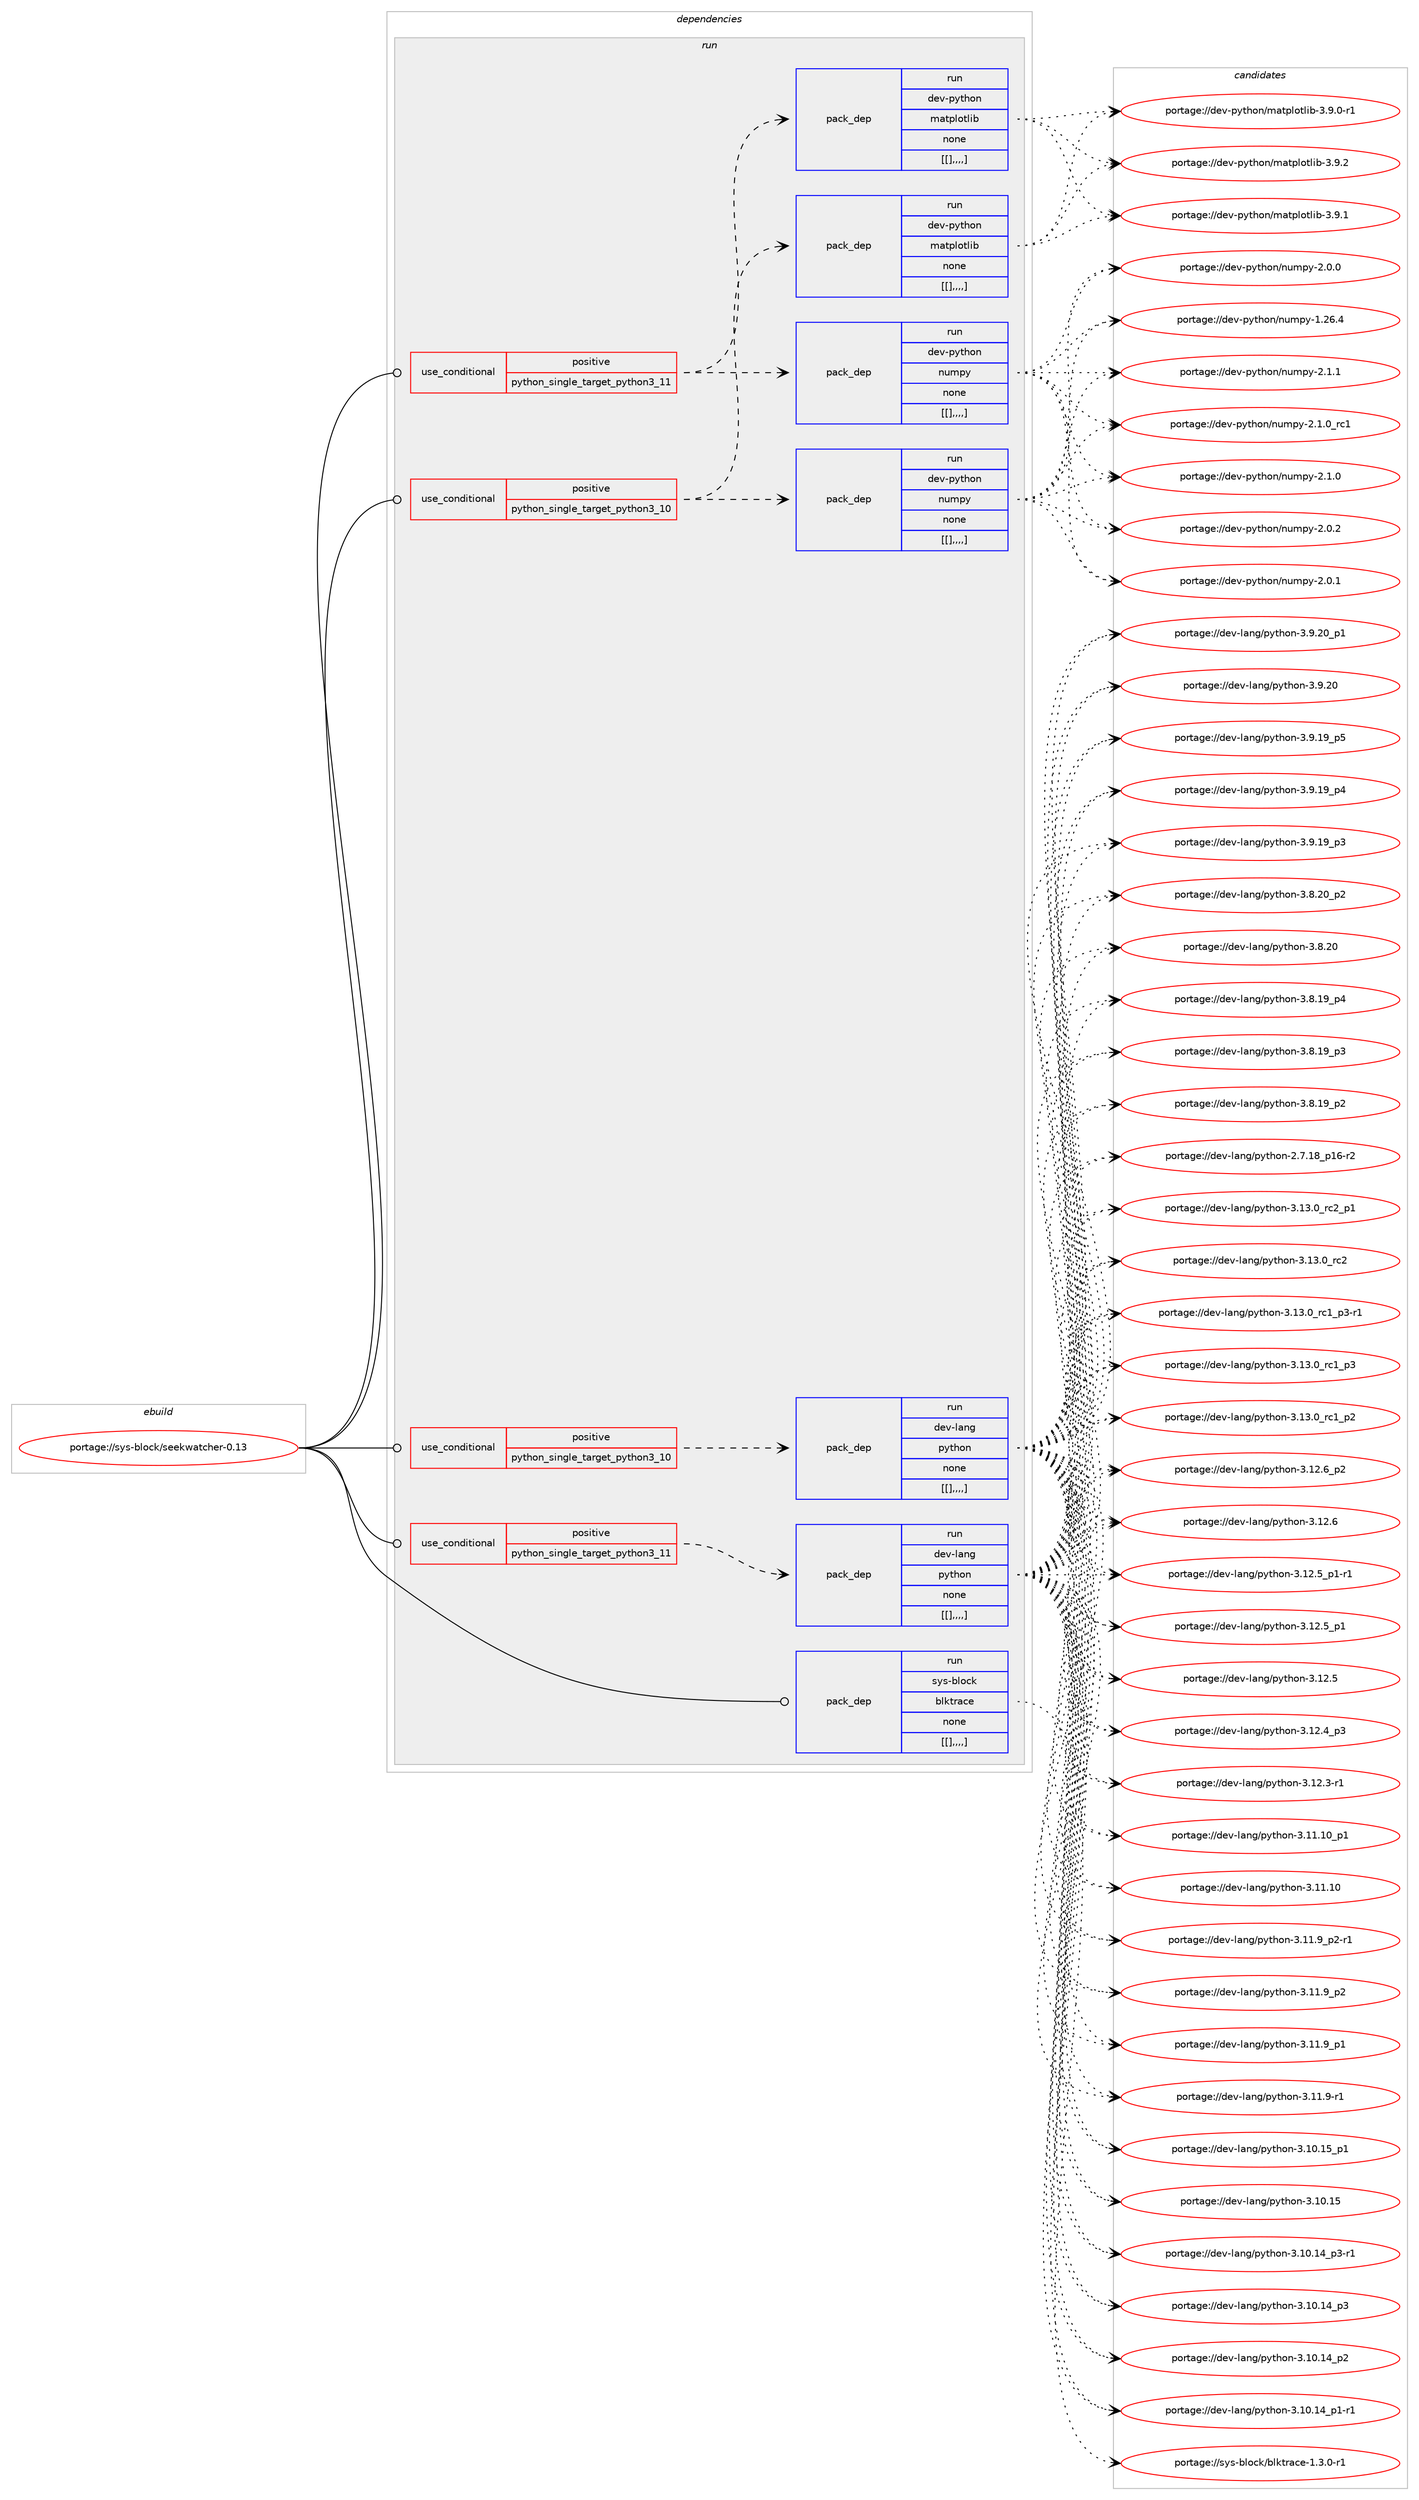 digraph prolog {

# *************
# Graph options
# *************

newrank=true;
concentrate=true;
compound=true;
graph [rankdir=LR,fontname=Helvetica,fontsize=10,ranksep=1.5];#, ranksep=2.5, nodesep=0.2];
edge  [arrowhead=vee];
node  [fontname=Helvetica,fontsize=10];

# **********
# The ebuild
# **********

subgraph cluster_leftcol {
color=gray;
label=<<i>ebuild</i>>;
id [label="portage://sys-block/seekwatcher-0.13", color=red, width=4, href="../sys-block/seekwatcher-0.13.svg"];
}

# ****************
# The dependencies
# ****************

subgraph cluster_midcol {
color=gray;
label=<<i>dependencies</i>>;
subgraph cluster_compile {
fillcolor="#eeeeee";
style=filled;
label=<<i>compile</i>>;
}
subgraph cluster_compileandrun {
fillcolor="#eeeeee";
style=filled;
label=<<i>compile and run</i>>;
}
subgraph cluster_run {
fillcolor="#eeeeee";
style=filled;
label=<<i>run</i>>;
subgraph cond118167 {
dependency440149 [label=<<TABLE BORDER="0" CELLBORDER="1" CELLSPACING="0" CELLPADDING="4"><TR><TD ROWSPAN="3" CELLPADDING="10">use_conditional</TD></TR><TR><TD>positive</TD></TR><TR><TD>python_single_target_python3_10</TD></TR></TABLE>>, shape=none, color=red];
subgraph pack319025 {
dependency440150 [label=<<TABLE BORDER="0" CELLBORDER="1" CELLSPACING="0" CELLPADDING="4" WIDTH="220"><TR><TD ROWSPAN="6" CELLPADDING="30">pack_dep</TD></TR><TR><TD WIDTH="110">run</TD></TR><TR><TD>dev-lang</TD></TR><TR><TD>python</TD></TR><TR><TD>none</TD></TR><TR><TD>[[],,,,]</TD></TR></TABLE>>, shape=none, color=blue];
}
dependency440149:e -> dependency440150:w [weight=20,style="dashed",arrowhead="vee"];
}
id:e -> dependency440149:w [weight=20,style="solid",arrowhead="odot"];
subgraph cond118168 {
dependency440151 [label=<<TABLE BORDER="0" CELLBORDER="1" CELLSPACING="0" CELLPADDING="4"><TR><TD ROWSPAN="3" CELLPADDING="10">use_conditional</TD></TR><TR><TD>positive</TD></TR><TR><TD>python_single_target_python3_10</TD></TR></TABLE>>, shape=none, color=red];
subgraph pack319026 {
dependency440152 [label=<<TABLE BORDER="0" CELLBORDER="1" CELLSPACING="0" CELLPADDING="4" WIDTH="220"><TR><TD ROWSPAN="6" CELLPADDING="30">pack_dep</TD></TR><TR><TD WIDTH="110">run</TD></TR><TR><TD>dev-python</TD></TR><TR><TD>matplotlib</TD></TR><TR><TD>none</TD></TR><TR><TD>[[],,,,]</TD></TR></TABLE>>, shape=none, color=blue];
}
dependency440151:e -> dependency440152:w [weight=20,style="dashed",arrowhead="vee"];
subgraph pack319027 {
dependency440153 [label=<<TABLE BORDER="0" CELLBORDER="1" CELLSPACING="0" CELLPADDING="4" WIDTH="220"><TR><TD ROWSPAN="6" CELLPADDING="30">pack_dep</TD></TR><TR><TD WIDTH="110">run</TD></TR><TR><TD>dev-python</TD></TR><TR><TD>numpy</TD></TR><TR><TD>none</TD></TR><TR><TD>[[],,,,]</TD></TR></TABLE>>, shape=none, color=blue];
}
dependency440151:e -> dependency440153:w [weight=20,style="dashed",arrowhead="vee"];
}
id:e -> dependency440151:w [weight=20,style="solid",arrowhead="odot"];
subgraph cond118169 {
dependency440154 [label=<<TABLE BORDER="0" CELLBORDER="1" CELLSPACING="0" CELLPADDING="4"><TR><TD ROWSPAN="3" CELLPADDING="10">use_conditional</TD></TR><TR><TD>positive</TD></TR><TR><TD>python_single_target_python3_11</TD></TR></TABLE>>, shape=none, color=red];
subgraph pack319028 {
dependency440155 [label=<<TABLE BORDER="0" CELLBORDER="1" CELLSPACING="0" CELLPADDING="4" WIDTH="220"><TR><TD ROWSPAN="6" CELLPADDING="30">pack_dep</TD></TR><TR><TD WIDTH="110">run</TD></TR><TR><TD>dev-lang</TD></TR><TR><TD>python</TD></TR><TR><TD>none</TD></TR><TR><TD>[[],,,,]</TD></TR></TABLE>>, shape=none, color=blue];
}
dependency440154:e -> dependency440155:w [weight=20,style="dashed",arrowhead="vee"];
}
id:e -> dependency440154:w [weight=20,style="solid",arrowhead="odot"];
subgraph cond118170 {
dependency440156 [label=<<TABLE BORDER="0" CELLBORDER="1" CELLSPACING="0" CELLPADDING="4"><TR><TD ROWSPAN="3" CELLPADDING="10">use_conditional</TD></TR><TR><TD>positive</TD></TR><TR><TD>python_single_target_python3_11</TD></TR></TABLE>>, shape=none, color=red];
subgraph pack319029 {
dependency440157 [label=<<TABLE BORDER="0" CELLBORDER="1" CELLSPACING="0" CELLPADDING="4" WIDTH="220"><TR><TD ROWSPAN="6" CELLPADDING="30">pack_dep</TD></TR><TR><TD WIDTH="110">run</TD></TR><TR><TD>dev-python</TD></TR><TR><TD>matplotlib</TD></TR><TR><TD>none</TD></TR><TR><TD>[[],,,,]</TD></TR></TABLE>>, shape=none, color=blue];
}
dependency440156:e -> dependency440157:w [weight=20,style="dashed",arrowhead="vee"];
subgraph pack319030 {
dependency440158 [label=<<TABLE BORDER="0" CELLBORDER="1" CELLSPACING="0" CELLPADDING="4" WIDTH="220"><TR><TD ROWSPAN="6" CELLPADDING="30">pack_dep</TD></TR><TR><TD WIDTH="110">run</TD></TR><TR><TD>dev-python</TD></TR><TR><TD>numpy</TD></TR><TR><TD>none</TD></TR><TR><TD>[[],,,,]</TD></TR></TABLE>>, shape=none, color=blue];
}
dependency440156:e -> dependency440158:w [weight=20,style="dashed",arrowhead="vee"];
}
id:e -> dependency440156:w [weight=20,style="solid",arrowhead="odot"];
subgraph pack319031 {
dependency440159 [label=<<TABLE BORDER="0" CELLBORDER="1" CELLSPACING="0" CELLPADDING="4" WIDTH="220"><TR><TD ROWSPAN="6" CELLPADDING="30">pack_dep</TD></TR><TR><TD WIDTH="110">run</TD></TR><TR><TD>sys-block</TD></TR><TR><TD>blktrace</TD></TR><TR><TD>none</TD></TR><TR><TD>[[],,,,]</TD></TR></TABLE>>, shape=none, color=blue];
}
id:e -> dependency440159:w [weight=20,style="solid",arrowhead="odot"];
}
}

# **************
# The candidates
# **************

subgraph cluster_choices {
rank=same;
color=gray;
label=<<i>candidates</i>>;

subgraph choice319025 {
color=black;
nodesep=1;
choice100101118451089711010347112121116104111110455146495146489511499509511249 [label="portage://dev-lang/python-3.13.0_rc2_p1", color=red, width=4,href="../dev-lang/python-3.13.0_rc2_p1.svg"];
choice10010111845108971101034711212111610411111045514649514648951149950 [label="portage://dev-lang/python-3.13.0_rc2", color=red, width=4,href="../dev-lang/python-3.13.0_rc2.svg"];
choice1001011184510897110103471121211161041111104551464951464895114994995112514511449 [label="portage://dev-lang/python-3.13.0_rc1_p3-r1", color=red, width=4,href="../dev-lang/python-3.13.0_rc1_p3-r1.svg"];
choice100101118451089711010347112121116104111110455146495146489511499499511251 [label="portage://dev-lang/python-3.13.0_rc1_p3", color=red, width=4,href="../dev-lang/python-3.13.0_rc1_p3.svg"];
choice100101118451089711010347112121116104111110455146495146489511499499511250 [label="portage://dev-lang/python-3.13.0_rc1_p2", color=red, width=4,href="../dev-lang/python-3.13.0_rc1_p2.svg"];
choice100101118451089711010347112121116104111110455146495046549511250 [label="portage://dev-lang/python-3.12.6_p2", color=red, width=4,href="../dev-lang/python-3.12.6_p2.svg"];
choice10010111845108971101034711212111610411111045514649504654 [label="portage://dev-lang/python-3.12.6", color=red, width=4,href="../dev-lang/python-3.12.6.svg"];
choice1001011184510897110103471121211161041111104551464950465395112494511449 [label="portage://dev-lang/python-3.12.5_p1-r1", color=red, width=4,href="../dev-lang/python-3.12.5_p1-r1.svg"];
choice100101118451089711010347112121116104111110455146495046539511249 [label="portage://dev-lang/python-3.12.5_p1", color=red, width=4,href="../dev-lang/python-3.12.5_p1.svg"];
choice10010111845108971101034711212111610411111045514649504653 [label="portage://dev-lang/python-3.12.5", color=red, width=4,href="../dev-lang/python-3.12.5.svg"];
choice100101118451089711010347112121116104111110455146495046529511251 [label="portage://dev-lang/python-3.12.4_p3", color=red, width=4,href="../dev-lang/python-3.12.4_p3.svg"];
choice100101118451089711010347112121116104111110455146495046514511449 [label="portage://dev-lang/python-3.12.3-r1", color=red, width=4,href="../dev-lang/python-3.12.3-r1.svg"];
choice10010111845108971101034711212111610411111045514649494649489511249 [label="portage://dev-lang/python-3.11.10_p1", color=red, width=4,href="../dev-lang/python-3.11.10_p1.svg"];
choice1001011184510897110103471121211161041111104551464949464948 [label="portage://dev-lang/python-3.11.10", color=red, width=4,href="../dev-lang/python-3.11.10.svg"];
choice1001011184510897110103471121211161041111104551464949465795112504511449 [label="portage://dev-lang/python-3.11.9_p2-r1", color=red, width=4,href="../dev-lang/python-3.11.9_p2-r1.svg"];
choice100101118451089711010347112121116104111110455146494946579511250 [label="portage://dev-lang/python-3.11.9_p2", color=red, width=4,href="../dev-lang/python-3.11.9_p2.svg"];
choice100101118451089711010347112121116104111110455146494946579511249 [label="portage://dev-lang/python-3.11.9_p1", color=red, width=4,href="../dev-lang/python-3.11.9_p1.svg"];
choice100101118451089711010347112121116104111110455146494946574511449 [label="portage://dev-lang/python-3.11.9-r1", color=red, width=4,href="../dev-lang/python-3.11.9-r1.svg"];
choice10010111845108971101034711212111610411111045514649484649539511249 [label="portage://dev-lang/python-3.10.15_p1", color=red, width=4,href="../dev-lang/python-3.10.15_p1.svg"];
choice1001011184510897110103471121211161041111104551464948464953 [label="portage://dev-lang/python-3.10.15", color=red, width=4,href="../dev-lang/python-3.10.15.svg"];
choice100101118451089711010347112121116104111110455146494846495295112514511449 [label="portage://dev-lang/python-3.10.14_p3-r1", color=red, width=4,href="../dev-lang/python-3.10.14_p3-r1.svg"];
choice10010111845108971101034711212111610411111045514649484649529511251 [label="portage://dev-lang/python-3.10.14_p3", color=red, width=4,href="../dev-lang/python-3.10.14_p3.svg"];
choice10010111845108971101034711212111610411111045514649484649529511250 [label="portage://dev-lang/python-3.10.14_p2", color=red, width=4,href="../dev-lang/python-3.10.14_p2.svg"];
choice100101118451089711010347112121116104111110455146494846495295112494511449 [label="portage://dev-lang/python-3.10.14_p1-r1", color=red, width=4,href="../dev-lang/python-3.10.14_p1-r1.svg"];
choice100101118451089711010347112121116104111110455146574650489511249 [label="portage://dev-lang/python-3.9.20_p1", color=red, width=4,href="../dev-lang/python-3.9.20_p1.svg"];
choice10010111845108971101034711212111610411111045514657465048 [label="portage://dev-lang/python-3.9.20", color=red, width=4,href="../dev-lang/python-3.9.20.svg"];
choice100101118451089711010347112121116104111110455146574649579511253 [label="portage://dev-lang/python-3.9.19_p5", color=red, width=4,href="../dev-lang/python-3.9.19_p5.svg"];
choice100101118451089711010347112121116104111110455146574649579511252 [label="portage://dev-lang/python-3.9.19_p4", color=red, width=4,href="../dev-lang/python-3.9.19_p4.svg"];
choice100101118451089711010347112121116104111110455146574649579511251 [label="portage://dev-lang/python-3.9.19_p3", color=red, width=4,href="../dev-lang/python-3.9.19_p3.svg"];
choice100101118451089711010347112121116104111110455146564650489511250 [label="portage://dev-lang/python-3.8.20_p2", color=red, width=4,href="../dev-lang/python-3.8.20_p2.svg"];
choice10010111845108971101034711212111610411111045514656465048 [label="portage://dev-lang/python-3.8.20", color=red, width=4,href="../dev-lang/python-3.8.20.svg"];
choice100101118451089711010347112121116104111110455146564649579511252 [label="portage://dev-lang/python-3.8.19_p4", color=red, width=4,href="../dev-lang/python-3.8.19_p4.svg"];
choice100101118451089711010347112121116104111110455146564649579511251 [label="portage://dev-lang/python-3.8.19_p3", color=red, width=4,href="../dev-lang/python-3.8.19_p3.svg"];
choice100101118451089711010347112121116104111110455146564649579511250 [label="portage://dev-lang/python-3.8.19_p2", color=red, width=4,href="../dev-lang/python-3.8.19_p2.svg"];
choice100101118451089711010347112121116104111110455046554649569511249544511450 [label="portage://dev-lang/python-2.7.18_p16-r2", color=red, width=4,href="../dev-lang/python-2.7.18_p16-r2.svg"];
dependency440150:e -> choice100101118451089711010347112121116104111110455146495146489511499509511249:w [style=dotted,weight="100"];
dependency440150:e -> choice10010111845108971101034711212111610411111045514649514648951149950:w [style=dotted,weight="100"];
dependency440150:e -> choice1001011184510897110103471121211161041111104551464951464895114994995112514511449:w [style=dotted,weight="100"];
dependency440150:e -> choice100101118451089711010347112121116104111110455146495146489511499499511251:w [style=dotted,weight="100"];
dependency440150:e -> choice100101118451089711010347112121116104111110455146495146489511499499511250:w [style=dotted,weight="100"];
dependency440150:e -> choice100101118451089711010347112121116104111110455146495046549511250:w [style=dotted,weight="100"];
dependency440150:e -> choice10010111845108971101034711212111610411111045514649504654:w [style=dotted,weight="100"];
dependency440150:e -> choice1001011184510897110103471121211161041111104551464950465395112494511449:w [style=dotted,weight="100"];
dependency440150:e -> choice100101118451089711010347112121116104111110455146495046539511249:w [style=dotted,weight="100"];
dependency440150:e -> choice10010111845108971101034711212111610411111045514649504653:w [style=dotted,weight="100"];
dependency440150:e -> choice100101118451089711010347112121116104111110455146495046529511251:w [style=dotted,weight="100"];
dependency440150:e -> choice100101118451089711010347112121116104111110455146495046514511449:w [style=dotted,weight="100"];
dependency440150:e -> choice10010111845108971101034711212111610411111045514649494649489511249:w [style=dotted,weight="100"];
dependency440150:e -> choice1001011184510897110103471121211161041111104551464949464948:w [style=dotted,weight="100"];
dependency440150:e -> choice1001011184510897110103471121211161041111104551464949465795112504511449:w [style=dotted,weight="100"];
dependency440150:e -> choice100101118451089711010347112121116104111110455146494946579511250:w [style=dotted,weight="100"];
dependency440150:e -> choice100101118451089711010347112121116104111110455146494946579511249:w [style=dotted,weight="100"];
dependency440150:e -> choice100101118451089711010347112121116104111110455146494946574511449:w [style=dotted,weight="100"];
dependency440150:e -> choice10010111845108971101034711212111610411111045514649484649539511249:w [style=dotted,weight="100"];
dependency440150:e -> choice1001011184510897110103471121211161041111104551464948464953:w [style=dotted,weight="100"];
dependency440150:e -> choice100101118451089711010347112121116104111110455146494846495295112514511449:w [style=dotted,weight="100"];
dependency440150:e -> choice10010111845108971101034711212111610411111045514649484649529511251:w [style=dotted,weight="100"];
dependency440150:e -> choice10010111845108971101034711212111610411111045514649484649529511250:w [style=dotted,weight="100"];
dependency440150:e -> choice100101118451089711010347112121116104111110455146494846495295112494511449:w [style=dotted,weight="100"];
dependency440150:e -> choice100101118451089711010347112121116104111110455146574650489511249:w [style=dotted,weight="100"];
dependency440150:e -> choice10010111845108971101034711212111610411111045514657465048:w [style=dotted,weight="100"];
dependency440150:e -> choice100101118451089711010347112121116104111110455146574649579511253:w [style=dotted,weight="100"];
dependency440150:e -> choice100101118451089711010347112121116104111110455146574649579511252:w [style=dotted,weight="100"];
dependency440150:e -> choice100101118451089711010347112121116104111110455146574649579511251:w [style=dotted,weight="100"];
dependency440150:e -> choice100101118451089711010347112121116104111110455146564650489511250:w [style=dotted,weight="100"];
dependency440150:e -> choice10010111845108971101034711212111610411111045514656465048:w [style=dotted,weight="100"];
dependency440150:e -> choice100101118451089711010347112121116104111110455146564649579511252:w [style=dotted,weight="100"];
dependency440150:e -> choice100101118451089711010347112121116104111110455146564649579511251:w [style=dotted,weight="100"];
dependency440150:e -> choice100101118451089711010347112121116104111110455146564649579511250:w [style=dotted,weight="100"];
dependency440150:e -> choice100101118451089711010347112121116104111110455046554649569511249544511450:w [style=dotted,weight="100"];
}
subgraph choice319026 {
color=black;
nodesep=1;
choice10010111845112121116104111110471099711611210811111610810598455146574650 [label="portage://dev-python/matplotlib-3.9.2", color=red, width=4,href="../dev-python/matplotlib-3.9.2.svg"];
choice10010111845112121116104111110471099711611210811111610810598455146574649 [label="portage://dev-python/matplotlib-3.9.1", color=red, width=4,href="../dev-python/matplotlib-3.9.1.svg"];
choice100101118451121211161041111104710997116112108111116108105984551465746484511449 [label="portage://dev-python/matplotlib-3.9.0-r1", color=red, width=4,href="../dev-python/matplotlib-3.9.0-r1.svg"];
dependency440152:e -> choice10010111845112121116104111110471099711611210811111610810598455146574650:w [style=dotted,weight="100"];
dependency440152:e -> choice10010111845112121116104111110471099711611210811111610810598455146574649:w [style=dotted,weight="100"];
dependency440152:e -> choice100101118451121211161041111104710997116112108111116108105984551465746484511449:w [style=dotted,weight="100"];
}
subgraph choice319027 {
color=black;
nodesep=1;
choice1001011184511212111610411111047110117109112121455046494649 [label="portage://dev-python/numpy-2.1.1", color=red, width=4,href="../dev-python/numpy-2.1.1.svg"];
choice1001011184511212111610411111047110117109112121455046494648951149949 [label="portage://dev-python/numpy-2.1.0_rc1", color=red, width=4,href="../dev-python/numpy-2.1.0_rc1.svg"];
choice1001011184511212111610411111047110117109112121455046494648 [label="portage://dev-python/numpy-2.1.0", color=red, width=4,href="../dev-python/numpy-2.1.0.svg"];
choice1001011184511212111610411111047110117109112121455046484650 [label="portage://dev-python/numpy-2.0.2", color=red, width=4,href="../dev-python/numpy-2.0.2.svg"];
choice1001011184511212111610411111047110117109112121455046484649 [label="portage://dev-python/numpy-2.0.1", color=red, width=4,href="../dev-python/numpy-2.0.1.svg"];
choice1001011184511212111610411111047110117109112121455046484648 [label="portage://dev-python/numpy-2.0.0", color=red, width=4,href="../dev-python/numpy-2.0.0.svg"];
choice100101118451121211161041111104711011710911212145494650544652 [label="portage://dev-python/numpy-1.26.4", color=red, width=4,href="../dev-python/numpy-1.26.4.svg"];
dependency440153:e -> choice1001011184511212111610411111047110117109112121455046494649:w [style=dotted,weight="100"];
dependency440153:e -> choice1001011184511212111610411111047110117109112121455046494648951149949:w [style=dotted,weight="100"];
dependency440153:e -> choice1001011184511212111610411111047110117109112121455046494648:w [style=dotted,weight="100"];
dependency440153:e -> choice1001011184511212111610411111047110117109112121455046484650:w [style=dotted,weight="100"];
dependency440153:e -> choice1001011184511212111610411111047110117109112121455046484649:w [style=dotted,weight="100"];
dependency440153:e -> choice1001011184511212111610411111047110117109112121455046484648:w [style=dotted,weight="100"];
dependency440153:e -> choice100101118451121211161041111104711011710911212145494650544652:w [style=dotted,weight="100"];
}
subgraph choice319028 {
color=black;
nodesep=1;
choice100101118451089711010347112121116104111110455146495146489511499509511249 [label="portage://dev-lang/python-3.13.0_rc2_p1", color=red, width=4,href="../dev-lang/python-3.13.0_rc2_p1.svg"];
choice10010111845108971101034711212111610411111045514649514648951149950 [label="portage://dev-lang/python-3.13.0_rc2", color=red, width=4,href="../dev-lang/python-3.13.0_rc2.svg"];
choice1001011184510897110103471121211161041111104551464951464895114994995112514511449 [label="portage://dev-lang/python-3.13.0_rc1_p3-r1", color=red, width=4,href="../dev-lang/python-3.13.0_rc1_p3-r1.svg"];
choice100101118451089711010347112121116104111110455146495146489511499499511251 [label="portage://dev-lang/python-3.13.0_rc1_p3", color=red, width=4,href="../dev-lang/python-3.13.0_rc1_p3.svg"];
choice100101118451089711010347112121116104111110455146495146489511499499511250 [label="portage://dev-lang/python-3.13.0_rc1_p2", color=red, width=4,href="../dev-lang/python-3.13.0_rc1_p2.svg"];
choice100101118451089711010347112121116104111110455146495046549511250 [label="portage://dev-lang/python-3.12.6_p2", color=red, width=4,href="../dev-lang/python-3.12.6_p2.svg"];
choice10010111845108971101034711212111610411111045514649504654 [label="portage://dev-lang/python-3.12.6", color=red, width=4,href="../dev-lang/python-3.12.6.svg"];
choice1001011184510897110103471121211161041111104551464950465395112494511449 [label="portage://dev-lang/python-3.12.5_p1-r1", color=red, width=4,href="../dev-lang/python-3.12.5_p1-r1.svg"];
choice100101118451089711010347112121116104111110455146495046539511249 [label="portage://dev-lang/python-3.12.5_p1", color=red, width=4,href="../dev-lang/python-3.12.5_p1.svg"];
choice10010111845108971101034711212111610411111045514649504653 [label="portage://dev-lang/python-3.12.5", color=red, width=4,href="../dev-lang/python-3.12.5.svg"];
choice100101118451089711010347112121116104111110455146495046529511251 [label="portage://dev-lang/python-3.12.4_p3", color=red, width=4,href="../dev-lang/python-3.12.4_p3.svg"];
choice100101118451089711010347112121116104111110455146495046514511449 [label="portage://dev-lang/python-3.12.3-r1", color=red, width=4,href="../dev-lang/python-3.12.3-r1.svg"];
choice10010111845108971101034711212111610411111045514649494649489511249 [label="portage://dev-lang/python-3.11.10_p1", color=red, width=4,href="../dev-lang/python-3.11.10_p1.svg"];
choice1001011184510897110103471121211161041111104551464949464948 [label="portage://dev-lang/python-3.11.10", color=red, width=4,href="../dev-lang/python-3.11.10.svg"];
choice1001011184510897110103471121211161041111104551464949465795112504511449 [label="portage://dev-lang/python-3.11.9_p2-r1", color=red, width=4,href="../dev-lang/python-3.11.9_p2-r1.svg"];
choice100101118451089711010347112121116104111110455146494946579511250 [label="portage://dev-lang/python-3.11.9_p2", color=red, width=4,href="../dev-lang/python-3.11.9_p2.svg"];
choice100101118451089711010347112121116104111110455146494946579511249 [label="portage://dev-lang/python-3.11.9_p1", color=red, width=4,href="../dev-lang/python-3.11.9_p1.svg"];
choice100101118451089711010347112121116104111110455146494946574511449 [label="portage://dev-lang/python-3.11.9-r1", color=red, width=4,href="../dev-lang/python-3.11.9-r1.svg"];
choice10010111845108971101034711212111610411111045514649484649539511249 [label="portage://dev-lang/python-3.10.15_p1", color=red, width=4,href="../dev-lang/python-3.10.15_p1.svg"];
choice1001011184510897110103471121211161041111104551464948464953 [label="portage://dev-lang/python-3.10.15", color=red, width=4,href="../dev-lang/python-3.10.15.svg"];
choice100101118451089711010347112121116104111110455146494846495295112514511449 [label="portage://dev-lang/python-3.10.14_p3-r1", color=red, width=4,href="../dev-lang/python-3.10.14_p3-r1.svg"];
choice10010111845108971101034711212111610411111045514649484649529511251 [label="portage://dev-lang/python-3.10.14_p3", color=red, width=4,href="../dev-lang/python-3.10.14_p3.svg"];
choice10010111845108971101034711212111610411111045514649484649529511250 [label="portage://dev-lang/python-3.10.14_p2", color=red, width=4,href="../dev-lang/python-3.10.14_p2.svg"];
choice100101118451089711010347112121116104111110455146494846495295112494511449 [label="portage://dev-lang/python-3.10.14_p1-r1", color=red, width=4,href="../dev-lang/python-3.10.14_p1-r1.svg"];
choice100101118451089711010347112121116104111110455146574650489511249 [label="portage://dev-lang/python-3.9.20_p1", color=red, width=4,href="../dev-lang/python-3.9.20_p1.svg"];
choice10010111845108971101034711212111610411111045514657465048 [label="portage://dev-lang/python-3.9.20", color=red, width=4,href="../dev-lang/python-3.9.20.svg"];
choice100101118451089711010347112121116104111110455146574649579511253 [label="portage://dev-lang/python-3.9.19_p5", color=red, width=4,href="../dev-lang/python-3.9.19_p5.svg"];
choice100101118451089711010347112121116104111110455146574649579511252 [label="portage://dev-lang/python-3.9.19_p4", color=red, width=4,href="../dev-lang/python-3.9.19_p4.svg"];
choice100101118451089711010347112121116104111110455146574649579511251 [label="portage://dev-lang/python-3.9.19_p3", color=red, width=4,href="../dev-lang/python-3.9.19_p3.svg"];
choice100101118451089711010347112121116104111110455146564650489511250 [label="portage://dev-lang/python-3.8.20_p2", color=red, width=4,href="../dev-lang/python-3.8.20_p2.svg"];
choice10010111845108971101034711212111610411111045514656465048 [label="portage://dev-lang/python-3.8.20", color=red, width=4,href="../dev-lang/python-3.8.20.svg"];
choice100101118451089711010347112121116104111110455146564649579511252 [label="portage://dev-lang/python-3.8.19_p4", color=red, width=4,href="../dev-lang/python-3.8.19_p4.svg"];
choice100101118451089711010347112121116104111110455146564649579511251 [label="portage://dev-lang/python-3.8.19_p3", color=red, width=4,href="../dev-lang/python-3.8.19_p3.svg"];
choice100101118451089711010347112121116104111110455146564649579511250 [label="portage://dev-lang/python-3.8.19_p2", color=red, width=4,href="../dev-lang/python-3.8.19_p2.svg"];
choice100101118451089711010347112121116104111110455046554649569511249544511450 [label="portage://dev-lang/python-2.7.18_p16-r2", color=red, width=4,href="../dev-lang/python-2.7.18_p16-r2.svg"];
dependency440155:e -> choice100101118451089711010347112121116104111110455146495146489511499509511249:w [style=dotted,weight="100"];
dependency440155:e -> choice10010111845108971101034711212111610411111045514649514648951149950:w [style=dotted,weight="100"];
dependency440155:e -> choice1001011184510897110103471121211161041111104551464951464895114994995112514511449:w [style=dotted,weight="100"];
dependency440155:e -> choice100101118451089711010347112121116104111110455146495146489511499499511251:w [style=dotted,weight="100"];
dependency440155:e -> choice100101118451089711010347112121116104111110455146495146489511499499511250:w [style=dotted,weight="100"];
dependency440155:e -> choice100101118451089711010347112121116104111110455146495046549511250:w [style=dotted,weight="100"];
dependency440155:e -> choice10010111845108971101034711212111610411111045514649504654:w [style=dotted,weight="100"];
dependency440155:e -> choice1001011184510897110103471121211161041111104551464950465395112494511449:w [style=dotted,weight="100"];
dependency440155:e -> choice100101118451089711010347112121116104111110455146495046539511249:w [style=dotted,weight="100"];
dependency440155:e -> choice10010111845108971101034711212111610411111045514649504653:w [style=dotted,weight="100"];
dependency440155:e -> choice100101118451089711010347112121116104111110455146495046529511251:w [style=dotted,weight="100"];
dependency440155:e -> choice100101118451089711010347112121116104111110455146495046514511449:w [style=dotted,weight="100"];
dependency440155:e -> choice10010111845108971101034711212111610411111045514649494649489511249:w [style=dotted,weight="100"];
dependency440155:e -> choice1001011184510897110103471121211161041111104551464949464948:w [style=dotted,weight="100"];
dependency440155:e -> choice1001011184510897110103471121211161041111104551464949465795112504511449:w [style=dotted,weight="100"];
dependency440155:e -> choice100101118451089711010347112121116104111110455146494946579511250:w [style=dotted,weight="100"];
dependency440155:e -> choice100101118451089711010347112121116104111110455146494946579511249:w [style=dotted,weight="100"];
dependency440155:e -> choice100101118451089711010347112121116104111110455146494946574511449:w [style=dotted,weight="100"];
dependency440155:e -> choice10010111845108971101034711212111610411111045514649484649539511249:w [style=dotted,weight="100"];
dependency440155:e -> choice1001011184510897110103471121211161041111104551464948464953:w [style=dotted,weight="100"];
dependency440155:e -> choice100101118451089711010347112121116104111110455146494846495295112514511449:w [style=dotted,weight="100"];
dependency440155:e -> choice10010111845108971101034711212111610411111045514649484649529511251:w [style=dotted,weight="100"];
dependency440155:e -> choice10010111845108971101034711212111610411111045514649484649529511250:w [style=dotted,weight="100"];
dependency440155:e -> choice100101118451089711010347112121116104111110455146494846495295112494511449:w [style=dotted,weight="100"];
dependency440155:e -> choice100101118451089711010347112121116104111110455146574650489511249:w [style=dotted,weight="100"];
dependency440155:e -> choice10010111845108971101034711212111610411111045514657465048:w [style=dotted,weight="100"];
dependency440155:e -> choice100101118451089711010347112121116104111110455146574649579511253:w [style=dotted,weight="100"];
dependency440155:e -> choice100101118451089711010347112121116104111110455146574649579511252:w [style=dotted,weight="100"];
dependency440155:e -> choice100101118451089711010347112121116104111110455146574649579511251:w [style=dotted,weight="100"];
dependency440155:e -> choice100101118451089711010347112121116104111110455146564650489511250:w [style=dotted,weight="100"];
dependency440155:e -> choice10010111845108971101034711212111610411111045514656465048:w [style=dotted,weight="100"];
dependency440155:e -> choice100101118451089711010347112121116104111110455146564649579511252:w [style=dotted,weight="100"];
dependency440155:e -> choice100101118451089711010347112121116104111110455146564649579511251:w [style=dotted,weight="100"];
dependency440155:e -> choice100101118451089711010347112121116104111110455146564649579511250:w [style=dotted,weight="100"];
dependency440155:e -> choice100101118451089711010347112121116104111110455046554649569511249544511450:w [style=dotted,weight="100"];
}
subgraph choice319029 {
color=black;
nodesep=1;
choice10010111845112121116104111110471099711611210811111610810598455146574650 [label="portage://dev-python/matplotlib-3.9.2", color=red, width=4,href="../dev-python/matplotlib-3.9.2.svg"];
choice10010111845112121116104111110471099711611210811111610810598455146574649 [label="portage://dev-python/matplotlib-3.9.1", color=red, width=4,href="../dev-python/matplotlib-3.9.1.svg"];
choice100101118451121211161041111104710997116112108111116108105984551465746484511449 [label="portage://dev-python/matplotlib-3.9.0-r1", color=red, width=4,href="../dev-python/matplotlib-3.9.0-r1.svg"];
dependency440157:e -> choice10010111845112121116104111110471099711611210811111610810598455146574650:w [style=dotted,weight="100"];
dependency440157:e -> choice10010111845112121116104111110471099711611210811111610810598455146574649:w [style=dotted,weight="100"];
dependency440157:e -> choice100101118451121211161041111104710997116112108111116108105984551465746484511449:w [style=dotted,weight="100"];
}
subgraph choice319030 {
color=black;
nodesep=1;
choice1001011184511212111610411111047110117109112121455046494649 [label="portage://dev-python/numpy-2.1.1", color=red, width=4,href="../dev-python/numpy-2.1.1.svg"];
choice1001011184511212111610411111047110117109112121455046494648951149949 [label="portage://dev-python/numpy-2.1.0_rc1", color=red, width=4,href="../dev-python/numpy-2.1.0_rc1.svg"];
choice1001011184511212111610411111047110117109112121455046494648 [label="portage://dev-python/numpy-2.1.0", color=red, width=4,href="../dev-python/numpy-2.1.0.svg"];
choice1001011184511212111610411111047110117109112121455046484650 [label="portage://dev-python/numpy-2.0.2", color=red, width=4,href="../dev-python/numpy-2.0.2.svg"];
choice1001011184511212111610411111047110117109112121455046484649 [label="portage://dev-python/numpy-2.0.1", color=red, width=4,href="../dev-python/numpy-2.0.1.svg"];
choice1001011184511212111610411111047110117109112121455046484648 [label="portage://dev-python/numpy-2.0.0", color=red, width=4,href="../dev-python/numpy-2.0.0.svg"];
choice100101118451121211161041111104711011710911212145494650544652 [label="portage://dev-python/numpy-1.26.4", color=red, width=4,href="../dev-python/numpy-1.26.4.svg"];
dependency440158:e -> choice1001011184511212111610411111047110117109112121455046494649:w [style=dotted,weight="100"];
dependency440158:e -> choice1001011184511212111610411111047110117109112121455046494648951149949:w [style=dotted,weight="100"];
dependency440158:e -> choice1001011184511212111610411111047110117109112121455046494648:w [style=dotted,weight="100"];
dependency440158:e -> choice1001011184511212111610411111047110117109112121455046484650:w [style=dotted,weight="100"];
dependency440158:e -> choice1001011184511212111610411111047110117109112121455046484649:w [style=dotted,weight="100"];
dependency440158:e -> choice1001011184511212111610411111047110117109112121455046484648:w [style=dotted,weight="100"];
dependency440158:e -> choice100101118451121211161041111104711011710911212145494650544652:w [style=dotted,weight="100"];
}
subgraph choice319031 {
color=black;
nodesep=1;
choice115121115459810811199107479810810711611497991014549465146484511449 [label="portage://sys-block/blktrace-1.3.0-r1", color=red, width=4,href="../sys-block/blktrace-1.3.0-r1.svg"];
dependency440159:e -> choice115121115459810811199107479810810711611497991014549465146484511449:w [style=dotted,weight="100"];
}
}

}
